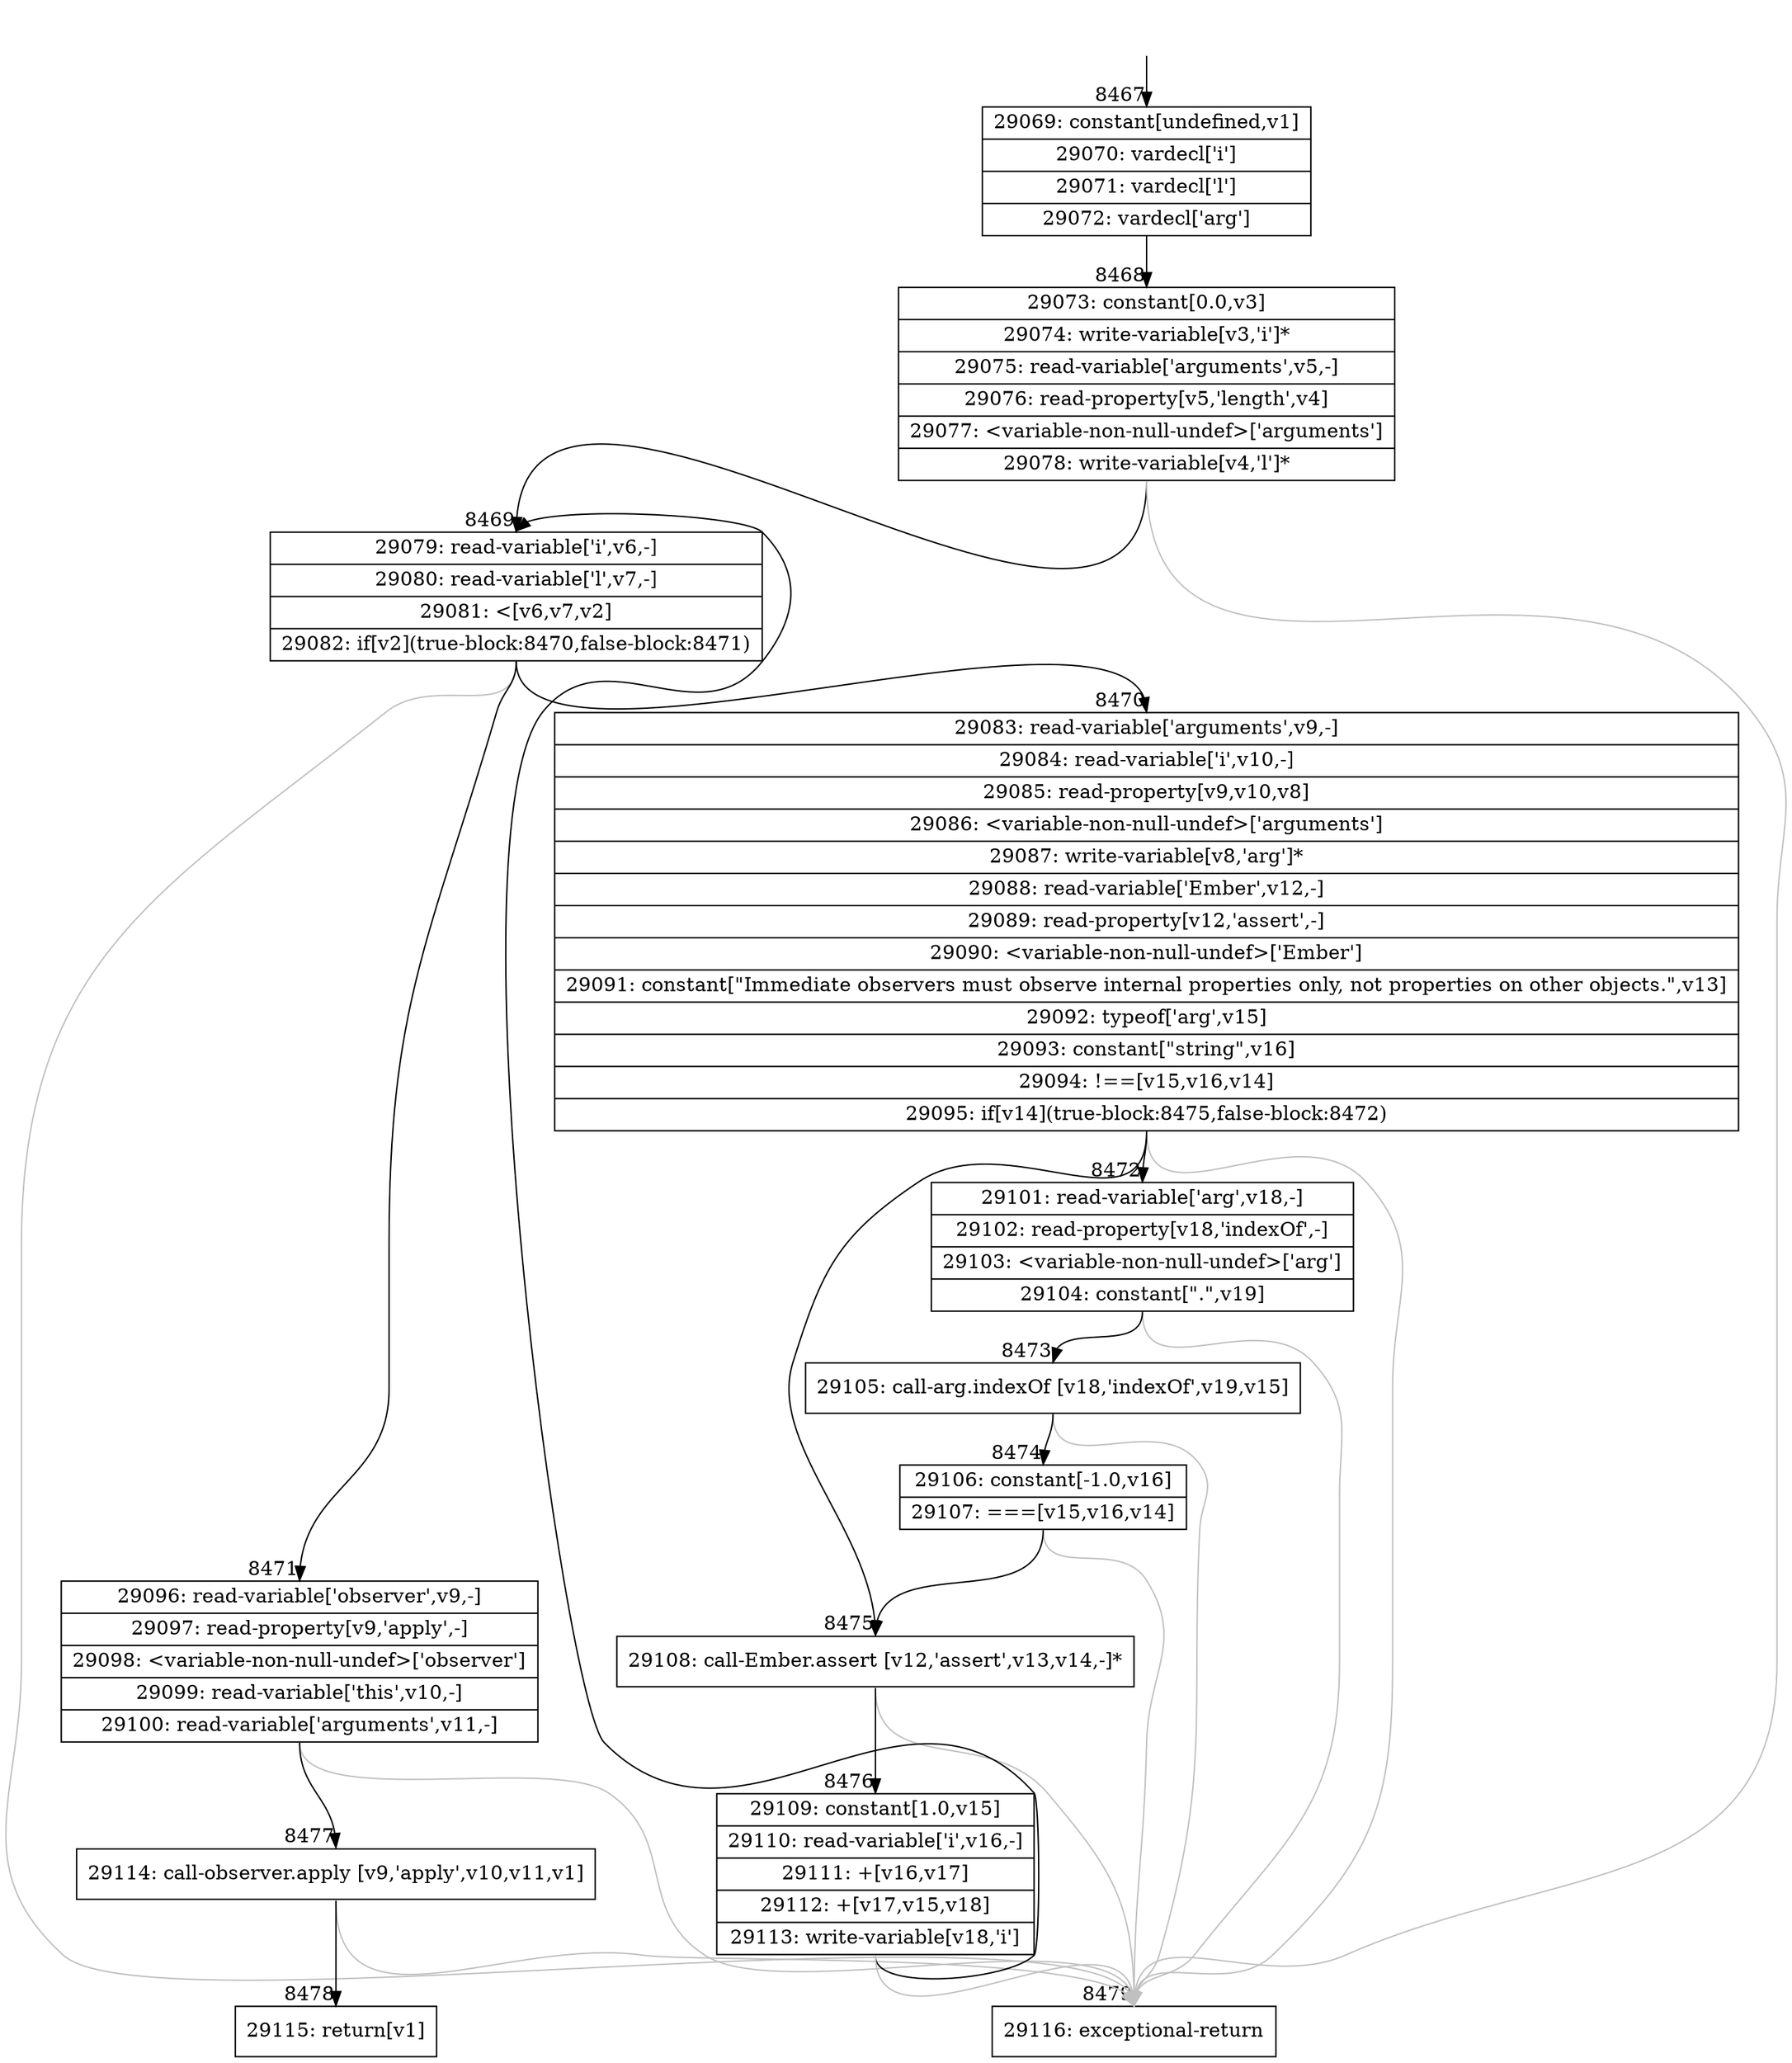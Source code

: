 digraph {
rankdir="TD"
BB_entry708[shape=none,label=""];
BB_entry708 -> BB8467 [tailport=s, headport=n, headlabel="    8467"]
BB8467 [shape=record label="{29069: constant[undefined,v1]|29070: vardecl['i']|29071: vardecl['l']|29072: vardecl['arg']}" ] 
BB8467 -> BB8468 [tailport=s, headport=n, headlabel="      8468"]
BB8468 [shape=record label="{29073: constant[0.0,v3]|29074: write-variable[v3,'i']*|29075: read-variable['arguments',v5,-]|29076: read-property[v5,'length',v4]|29077: \<variable-non-null-undef\>['arguments']|29078: write-variable[v4,'l']*}" ] 
BB8468 -> BB8469 [tailport=s, headport=n, headlabel="      8469"]
BB8468 -> BB8479 [tailport=s, headport=n, color=gray, headlabel="      8479"]
BB8469 [shape=record label="{29079: read-variable['i',v6,-]|29080: read-variable['l',v7,-]|29081: \<[v6,v7,v2]|29082: if[v2](true-block:8470,false-block:8471)}" ] 
BB8469 -> BB8470 [tailport=s, headport=n, headlabel="      8470"]
BB8469 -> BB8471 [tailport=s, headport=n, headlabel="      8471"]
BB8469 -> BB8479 [tailport=s, headport=n, color=gray]
BB8470 [shape=record label="{29083: read-variable['arguments',v9,-]|29084: read-variable['i',v10,-]|29085: read-property[v9,v10,v8]|29086: \<variable-non-null-undef\>['arguments']|29087: write-variable[v8,'arg']*|29088: read-variable['Ember',v12,-]|29089: read-property[v12,'assert',-]|29090: \<variable-non-null-undef\>['Ember']|29091: constant[\"Immediate observers must observe internal properties only, not properties on other objects.\",v13]|29092: typeof['arg',v15]|29093: constant[\"string\",v16]|29094: !==[v15,v16,v14]|29095: if[v14](true-block:8475,false-block:8472)}" ] 
BB8470 -> BB8475 [tailport=s, headport=n, headlabel="      8475"]
BB8470 -> BB8472 [tailport=s, headport=n, headlabel="      8472"]
BB8470 -> BB8479 [tailport=s, headport=n, color=gray]
BB8471 [shape=record label="{29096: read-variable['observer',v9,-]|29097: read-property[v9,'apply',-]|29098: \<variable-non-null-undef\>['observer']|29099: read-variable['this',v10,-]|29100: read-variable['arguments',v11,-]}" ] 
BB8471 -> BB8477 [tailport=s, headport=n, headlabel="      8477"]
BB8471 -> BB8479 [tailport=s, headport=n, color=gray]
BB8472 [shape=record label="{29101: read-variable['arg',v18,-]|29102: read-property[v18,'indexOf',-]|29103: \<variable-non-null-undef\>['arg']|29104: constant[\".\",v19]}" ] 
BB8472 -> BB8473 [tailport=s, headport=n, headlabel="      8473"]
BB8472 -> BB8479 [tailport=s, headport=n, color=gray]
BB8473 [shape=record label="{29105: call-arg.indexOf [v18,'indexOf',v19,v15]}" ] 
BB8473 -> BB8474 [tailport=s, headport=n, headlabel="      8474"]
BB8473 -> BB8479 [tailport=s, headport=n, color=gray]
BB8474 [shape=record label="{29106: constant[-1.0,v16]|29107: ===[v15,v16,v14]}" ] 
BB8474 -> BB8475 [tailport=s, headport=n]
BB8474 -> BB8479 [tailport=s, headport=n, color=gray]
BB8475 [shape=record label="{29108: call-Ember.assert [v12,'assert',v13,v14,-]*}" ] 
BB8475 -> BB8476 [tailport=s, headport=n, headlabel="      8476"]
BB8475 -> BB8479 [tailport=s, headport=n, color=gray]
BB8476 [shape=record label="{29109: constant[1.0,v15]|29110: read-variable['i',v16,-]|29111: +[v16,v17]|29112: +[v17,v15,v18]|29113: write-variable[v18,'i']}" ] 
BB8476 -> BB8469 [tailport=s, headport=n]
BB8476 -> BB8479 [tailport=s, headport=n, color=gray]
BB8477 [shape=record label="{29114: call-observer.apply [v9,'apply',v10,v11,v1]}" ] 
BB8477 -> BB8478 [tailport=s, headport=n, headlabel="      8478"]
BB8477 -> BB8479 [tailport=s, headport=n, color=gray]
BB8478 [shape=record label="{29115: return[v1]}" ] 
BB8479 [shape=record label="{29116: exceptional-return}" ] 
//#$~ 15265
}
